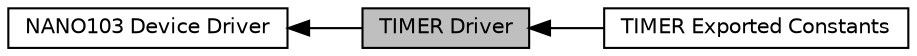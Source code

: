 digraph "TIMER Driver"
{
  edge [fontname="Helvetica",fontsize="10",labelfontname="Helvetica",labelfontsize="10"];
  node [fontname="Helvetica",fontsize="10",shape=box];
  rankdir=LR;
  Node2 [label="NANO103 Device Driver",height=0.2,width=0.4,color="black", fillcolor="white", style="filled",URL="$d5/dcb/group___n_a_n_o103___device___driver.html",tooltip=" "];
  Node1 [label="TIMER Driver",height=0.2,width=0.4,color="black", fillcolor="grey75", style="filled", fontcolor="black",tooltip=" "];
  Node3 [label="TIMER Exported Constants",height=0.2,width=0.4,color="black", fillcolor="white", style="filled",URL="$db/dd6/group___n_a_n_o103___t_i_m_e_r___e_x_p_o_r_t_e_d___c_o_n_s_t_a_n_t_s.html",tooltip=" "];
  Node2->Node1 [shape=plaintext, dir="back", style="solid"];
  Node1->Node3 [shape=plaintext, dir="back", style="solid"];
}
